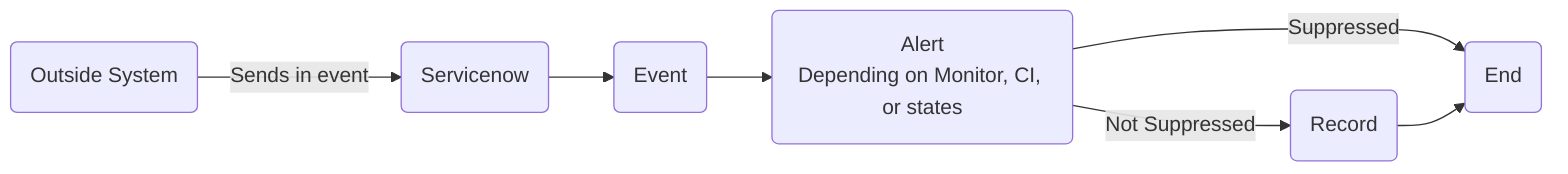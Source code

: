 graph LR
  OS(Outside System)
  SN(Servicenow)
  SE(Event)
  SA(<center>Alert<br/>Depending on Monitor, CI, or states</center>)
  SR(Record)
  E0(End)

  OS--Sends in event-->SN
  SN-->SE
  SE-->SA
  SA--Suppressed-->E0
  SA--Not Suppressed-->SR
  SR-->E0